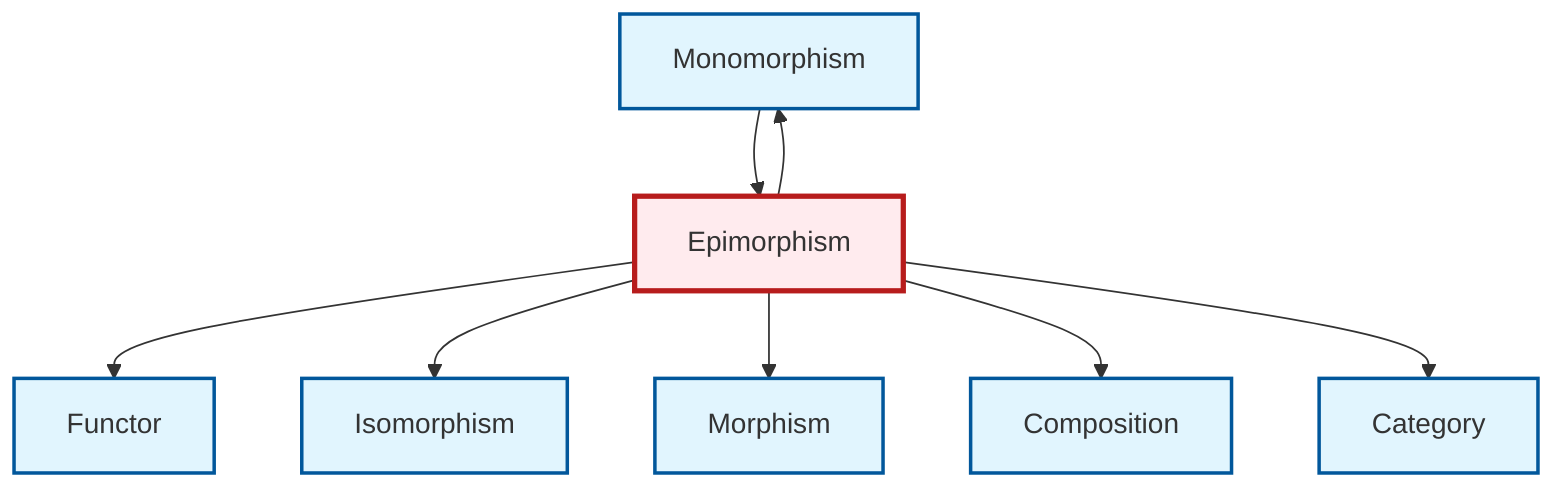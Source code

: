 graph TD
    classDef definition fill:#e1f5fe,stroke:#01579b,stroke-width:2px
    classDef theorem fill:#f3e5f5,stroke:#4a148c,stroke-width:2px
    classDef axiom fill:#fff3e0,stroke:#e65100,stroke-width:2px
    classDef example fill:#e8f5e9,stroke:#1b5e20,stroke-width:2px
    classDef current fill:#ffebee,stroke:#b71c1c,stroke-width:3px
    def-composition["Composition"]:::definition
    def-functor["Functor"]:::definition
    def-monomorphism["Monomorphism"]:::definition
    def-isomorphism["Isomorphism"]:::definition
    def-category["Category"]:::definition
    def-epimorphism["Epimorphism"]:::definition
    def-morphism["Morphism"]:::definition
    def-epimorphism --> def-functor
    def-epimorphism --> def-isomorphism
    def-epimorphism --> def-morphism
    def-epimorphism --> def-composition
    def-epimorphism --> def-monomorphism
    def-epimorphism --> def-category
    def-monomorphism --> def-epimorphism
    class def-epimorphism current